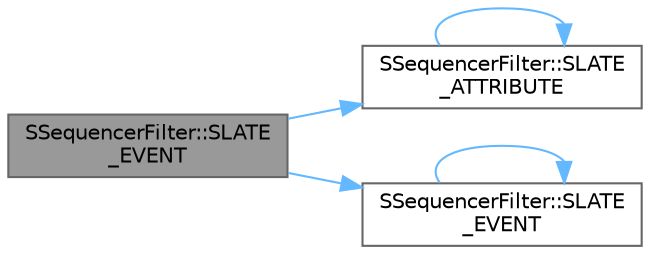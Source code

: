 digraph "SSequencerFilter::SLATE_EVENT"
{
 // INTERACTIVE_SVG=YES
 // LATEX_PDF_SIZE
  bgcolor="transparent";
  edge [fontname=Helvetica,fontsize=10,labelfontname=Helvetica,labelfontsize=10];
  node [fontname=Helvetica,fontsize=10,shape=box,height=0.2,width=0.4];
  rankdir="LR";
  Node1 [id="Node000001",label="SSequencerFilter::SLATE\l_EVENT",height=0.2,width=0.4,color="gray40", fillcolor="grey60", style="filled", fontcolor="black",tooltip=" "];
  Node1 -> Node2 [id="edge1_Node000001_Node000002",color="steelblue1",style="solid",tooltip=" "];
  Node2 [id="Node000002",label="SSequencerFilter::SLATE\l_ATTRIBUTE",height=0.2,width=0.4,color="grey40", fillcolor="white", style="filled",URL="$d2/d6d/classSSequencerFilter.html#aa5063e07a8e9b6739b43b09650943d4f",tooltip=" "];
  Node2 -> Node2 [id="edge2_Node000002_Node000002",color="steelblue1",style="solid",tooltip=" "];
  Node1 -> Node3 [id="edge3_Node000001_Node000003",color="steelblue1",style="solid",tooltip=" "];
  Node3 [id="Node000003",label="SSequencerFilter::SLATE\l_EVENT",height=0.2,width=0.4,color="grey40", fillcolor="white", style="filled",URL="$d2/d6d/classSSequencerFilter.html#a1e385d4438bcf0a0cc8cc7f4dc42e69e",tooltip=" "];
  Node3 -> Node3 [id="edge4_Node000003_Node000003",color="steelblue1",style="solid",tooltip=" "];
}
